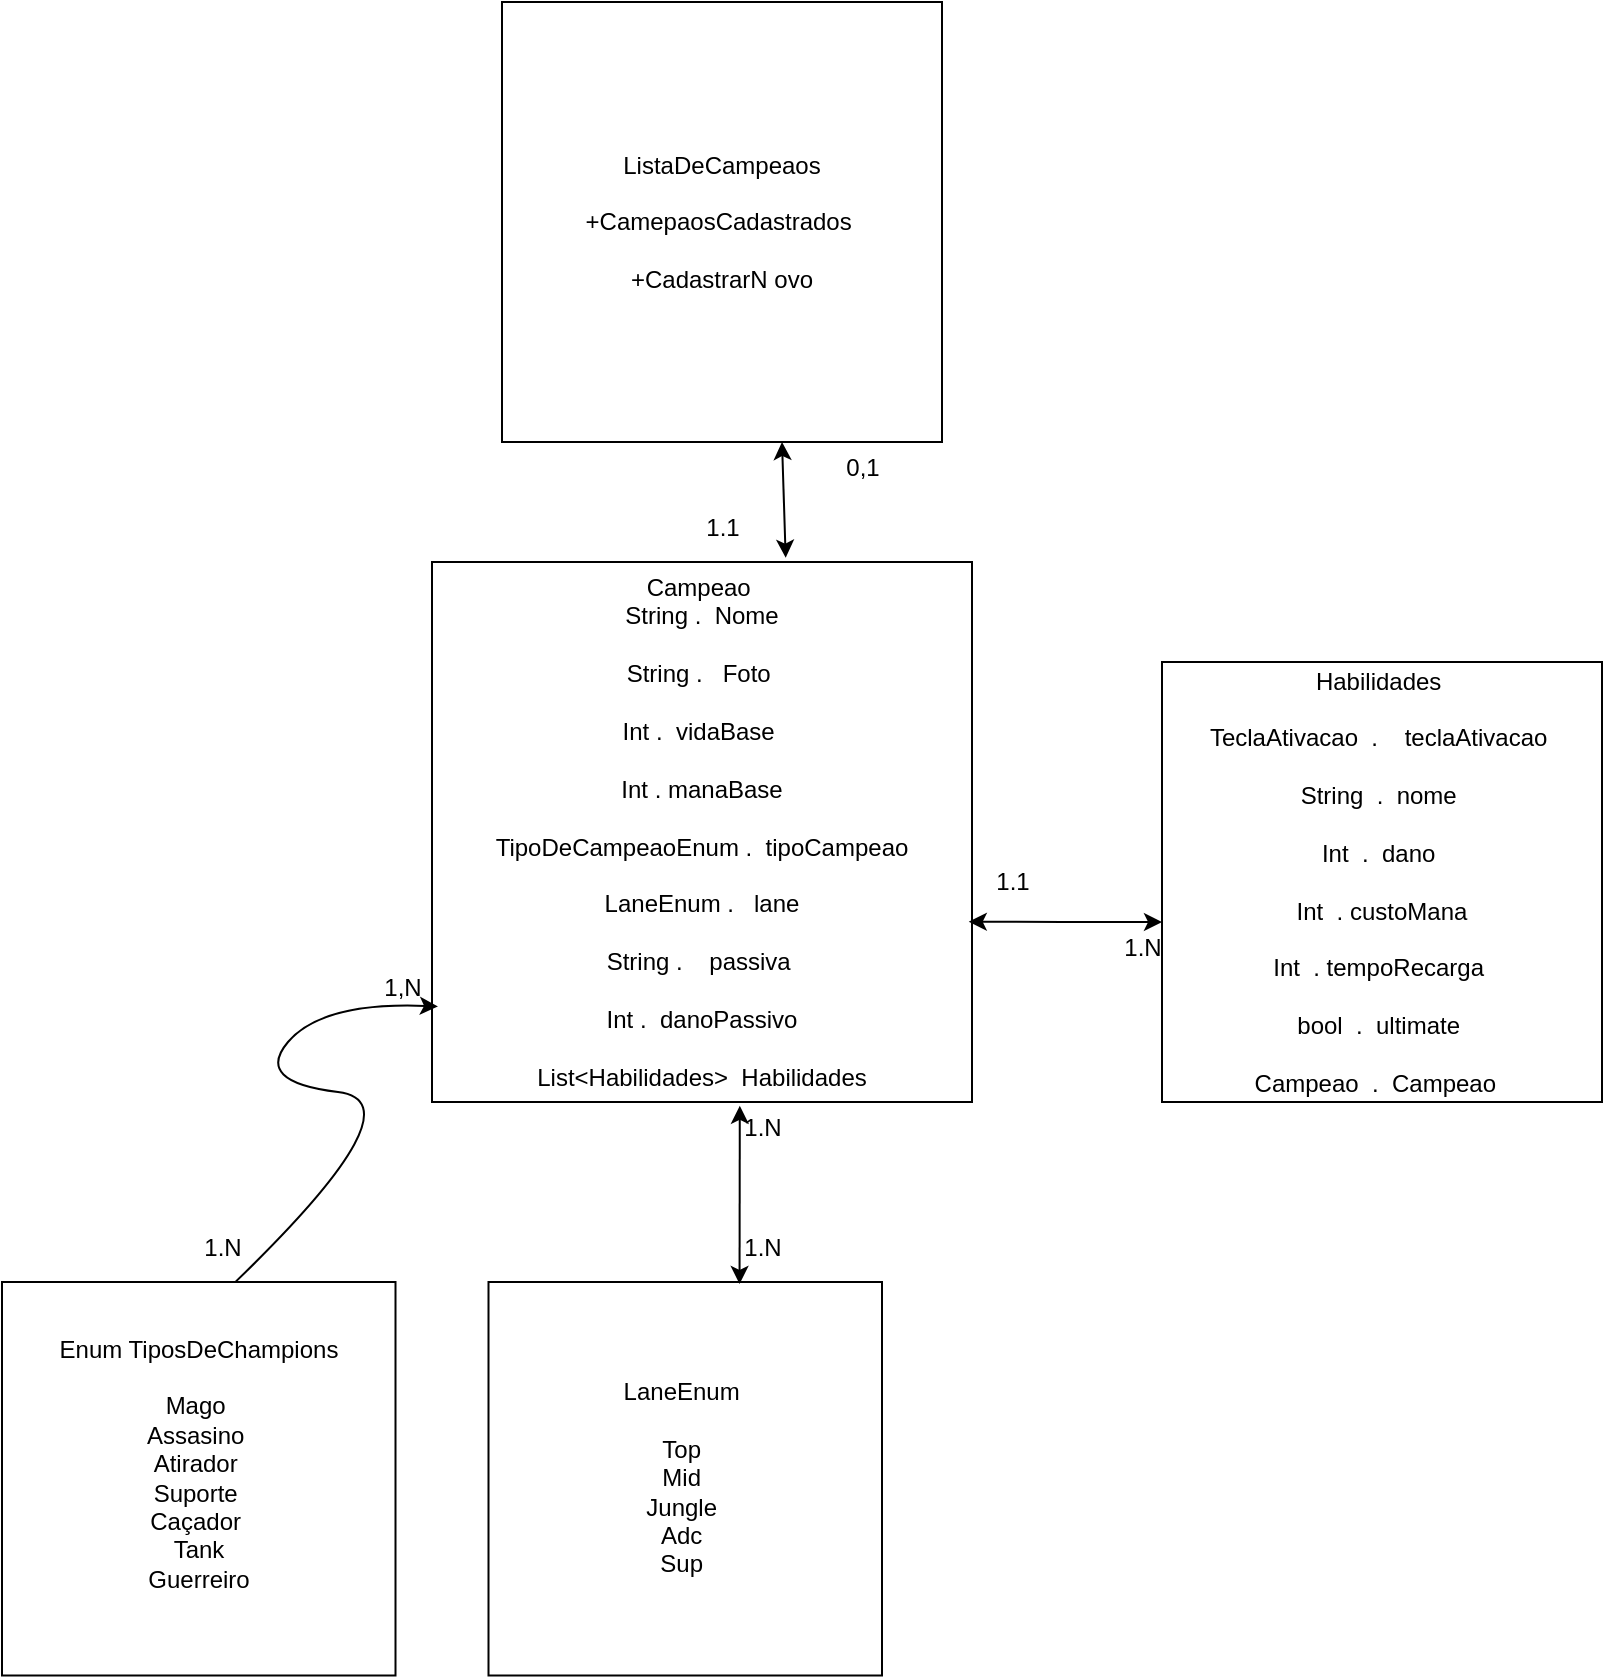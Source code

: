 <mxfile version="26.0.6" pages="2">
  <diagram name="Página-1" id="CO1qfjglEJfrbXGgm2Sr">
    <mxGraphModel dx="2410" dy="1842" grid="1" gridSize="10" guides="1" tooltips="1" connect="1" arrows="1" fold="1" page="1" pageScale="1" pageWidth="827" pageHeight="1169" math="0" shadow="0">
      <root>
        <mxCell id="0" />
        <mxCell id="1" parent="0" />
        <mxCell id="XRZ5L59FE1SAdeY0s_Vh-1" value="Habilidades&amp;nbsp;&lt;div&gt;&lt;br&gt;&lt;/div&gt;&lt;div&gt;TeclaAtivacao&amp;nbsp; .&amp;nbsp; &amp;nbsp; teclaAtivacao&amp;nbsp;&lt;/div&gt;&lt;div&gt;&lt;br&gt;&lt;/div&gt;&lt;div&gt;String&amp;nbsp; .&amp;nbsp; nome&amp;nbsp;&lt;/div&gt;&lt;div&gt;&lt;br&gt;&lt;/div&gt;&lt;div&gt;Int&amp;nbsp; .&amp;nbsp; dano&amp;nbsp;&lt;/div&gt;&lt;div&gt;&lt;br&gt;&lt;/div&gt;&lt;div&gt;Int&amp;nbsp; . custoMana&lt;/div&gt;&lt;div&gt;&lt;br&gt;&lt;/div&gt;&lt;div&gt;Int&amp;nbsp; . tempoRecarga&amp;nbsp;&lt;/div&gt;&lt;div&gt;&lt;br&gt;&lt;/div&gt;&lt;div&gt;bool&amp;nbsp; .&amp;nbsp; ultimate&amp;nbsp;&lt;/div&gt;&lt;div&gt;&lt;br&gt;&lt;/div&gt;&lt;div&gt;Campeao&amp;nbsp; .&amp;nbsp; Campeao&amp;nbsp;&amp;nbsp;&lt;/div&gt;" style="whiteSpace=wrap;html=1;aspect=fixed;rounded=0;" parent="1" vertex="1">
          <mxGeometry x="1050" y="110" width="220" height="220" as="geometry" />
        </mxCell>
        <mxCell id="XRZ5L59FE1SAdeY0s_Vh-2" value="Enum TiposDeChampions&lt;div&gt;&lt;br&gt;&lt;/div&gt;&lt;div&gt;Mago&amp;nbsp;&lt;/div&gt;&lt;div&gt;Assasino&amp;nbsp;&lt;/div&gt;&lt;div&gt;Atirador&amp;nbsp;&lt;/div&gt;&lt;div&gt;Suporte&amp;nbsp;&lt;/div&gt;&lt;div&gt;Caçador&amp;nbsp;&lt;/div&gt;&lt;div&gt;Tank&lt;/div&gt;&lt;div&gt;Guerreiro&lt;/div&gt;&lt;div&gt;&lt;br&gt;&lt;/div&gt;" style="whiteSpace=wrap;html=1;aspect=fixed;rounded=0;" parent="1" vertex="1">
          <mxGeometry x="470" y="420" width="196.75" height="196.75" as="geometry" />
        </mxCell>
        <mxCell id="XRZ5L59FE1SAdeY0s_Vh-3" value="ListaDeCampeaos&lt;div&gt;&lt;br&gt;&lt;/div&gt;&lt;div&gt;+CamepaosCadastrados&amp;nbsp;&lt;/div&gt;&lt;div&gt;&lt;br&gt;&lt;/div&gt;&lt;div&gt;+CadastrarN ovo&lt;/div&gt;" style="whiteSpace=wrap;html=1;aspect=fixed;rounded=0;" parent="1" vertex="1">
          <mxGeometry x="720" y="-220" width="220" height="220" as="geometry" />
        </mxCell>
        <mxCell id="XRZ5L59FE1SAdeY0s_Vh-13" value="LaneEnum&amp;nbsp;&lt;div&gt;&lt;br&gt;&lt;/div&gt;&lt;div&gt;Top&amp;nbsp;&lt;/div&gt;&lt;div&gt;Mid&amp;nbsp;&lt;/div&gt;&lt;div&gt;Jungle&amp;nbsp;&lt;/div&gt;&lt;div&gt;Adc&amp;nbsp;&lt;/div&gt;&lt;div&gt;Sup&amp;nbsp;&lt;/div&gt;" style="whiteSpace=wrap;html=1;aspect=fixed;rounded=0;" parent="1" vertex="1">
          <mxGeometry x="713.25" y="420" width="196.75" height="196.75" as="geometry" />
        </mxCell>
        <mxCell id="XRZ5L59FE1SAdeY0s_Vh-16" value="Campeao&amp;nbsp;&lt;div&gt;String .&amp;nbsp; Nome&lt;/div&gt;&lt;div&gt;&lt;br&gt;&lt;/div&gt;&lt;div&gt;String .&amp;nbsp; &amp;nbsp;Foto&amp;nbsp;&lt;/div&gt;&lt;div&gt;&lt;br&gt;&lt;/div&gt;&lt;div&gt;Int .&amp;nbsp; vidaBase&amp;nbsp;&lt;/div&gt;&lt;div&gt;&lt;br&gt;&lt;/div&gt;&lt;div&gt;Int . manaBase&lt;/div&gt;&lt;div&gt;&lt;br&gt;&lt;/div&gt;&lt;div&gt;TipoDeCampeaoEnum .&amp;nbsp; tipoCampeao&lt;/div&gt;&lt;div&gt;&lt;br&gt;&lt;/div&gt;&lt;div&gt;LaneEnum .&amp;nbsp; &amp;nbsp;lane&lt;/div&gt;&lt;div&gt;&lt;br&gt;&lt;/div&gt;&lt;div&gt;String .&amp;nbsp; &amp;nbsp; passiva&amp;nbsp;&lt;/div&gt;&lt;div&gt;&lt;br&gt;&lt;/div&gt;&lt;div&gt;Int .&amp;nbsp; danoPassivo&lt;/div&gt;&lt;div&gt;&lt;br&gt;&lt;/div&gt;&lt;div&gt;List&amp;lt;Habilidades&amp;gt;&amp;nbsp; Habilidades&lt;/div&gt;" style="whiteSpace=wrap;html=1;aspect=fixed;rounded=0;" parent="1" vertex="1">
          <mxGeometry x="685" y="60" width="270" height="270" as="geometry" />
        </mxCell>
        <mxCell id="9h_-kPVeKSmKtsuR4sYB-4" value="" style="endArrow=classic;startArrow=classic;html=1;rounded=0;exitX=0.638;exitY=0.005;exitDx=0;exitDy=0;exitPerimeter=0;entryX=0.57;entryY=1.007;entryDx=0;entryDy=0;entryPerimeter=0;" edge="1" parent="1" source="XRZ5L59FE1SAdeY0s_Vh-13" target="XRZ5L59FE1SAdeY0s_Vh-16">
          <mxGeometry width="50" height="50" relative="1" as="geometry">
            <mxPoint x="800" y="370" as="sourcePoint" />
            <mxPoint x="850" y="320" as="targetPoint" />
          </mxGeometry>
        </mxCell>
        <mxCell id="9h_-kPVeKSmKtsuR4sYB-5" value="" style="curved=1;endArrow=classic;html=1;rounded=0;exitX=0.592;exitY=0.001;exitDx=0;exitDy=0;exitPerimeter=0;entryX=0.011;entryY=0.823;entryDx=0;entryDy=0;entryPerimeter=0;" edge="1" parent="1" source="XRZ5L59FE1SAdeY0s_Vh-2" target="XRZ5L59FE1SAdeY0s_Vh-16">
          <mxGeometry width="50" height="50" relative="1" as="geometry">
            <mxPoint x="630" y="330" as="sourcePoint" />
            <mxPoint x="680" y="280" as="targetPoint" />
            <Array as="points">
              <mxPoint x="680" y="330" />
              <mxPoint x="596" y="320" />
              <mxPoint x="630" y="280" />
            </Array>
          </mxGeometry>
        </mxCell>
        <mxCell id="9h_-kPVeKSmKtsuR4sYB-6" value="1.N" style="text;html=1;align=center;verticalAlign=middle;resizable=0;points=[];autosize=1;strokeColor=none;fillColor=none;" vertex="1" parent="1">
          <mxGeometry x="830" y="328" width="40" height="30" as="geometry" />
        </mxCell>
        <mxCell id="9h_-kPVeKSmKtsuR4sYB-7" value="1.N" style="text;html=1;align=center;verticalAlign=middle;resizable=0;points=[];autosize=1;strokeColor=none;fillColor=none;" vertex="1" parent="1">
          <mxGeometry x="830" y="388" width="40" height="30" as="geometry" />
        </mxCell>
        <mxCell id="9h_-kPVeKSmKtsuR4sYB-8" value="1,N" style="text;html=1;align=center;verticalAlign=middle;resizable=0;points=[];autosize=1;strokeColor=none;fillColor=none;" vertex="1" parent="1">
          <mxGeometry x="650" y="258" width="40" height="30" as="geometry" />
        </mxCell>
        <mxCell id="9h_-kPVeKSmKtsuR4sYB-9" value="1.N" style="text;html=1;align=center;verticalAlign=middle;resizable=0;points=[];autosize=1;strokeColor=none;fillColor=none;" vertex="1" parent="1">
          <mxGeometry x="560" y="388" width="40" height="30" as="geometry" />
        </mxCell>
        <mxCell id="9h_-kPVeKSmKtsuR4sYB-10" value="" style="endArrow=classic;startArrow=classic;html=1;rounded=0;exitX=0.994;exitY=0.666;exitDx=0;exitDy=0;exitPerimeter=0;" edge="1" parent="1" source="XRZ5L59FE1SAdeY0s_Vh-16">
          <mxGeometry width="50" height="50" relative="1" as="geometry">
            <mxPoint x="1070" y="280" as="sourcePoint" />
            <mxPoint x="1050" y="240" as="targetPoint" />
            <Array as="points">
              <mxPoint x="1000" y="240" />
            </Array>
          </mxGeometry>
        </mxCell>
        <mxCell id="9h_-kPVeKSmKtsuR4sYB-11" value="1.1" style="text;html=1;align=center;verticalAlign=middle;resizable=0;points=[];autosize=1;strokeColor=none;fillColor=none;" vertex="1" parent="1">
          <mxGeometry x="955" y="205" width="40" height="30" as="geometry" />
        </mxCell>
        <mxCell id="9h_-kPVeKSmKtsuR4sYB-12" value="1.N" style="text;html=1;align=center;verticalAlign=middle;resizable=0;points=[];autosize=1;strokeColor=none;fillColor=none;" vertex="1" parent="1">
          <mxGeometry x="1020" y="238" width="40" height="30" as="geometry" />
        </mxCell>
        <mxCell id="9h_-kPVeKSmKtsuR4sYB-13" value="" style="endArrow=classic;startArrow=classic;html=1;rounded=0;exitX=0.655;exitY=-0.008;exitDx=0;exitDy=0;exitPerimeter=0;" edge="1" parent="1" source="XRZ5L59FE1SAdeY0s_Vh-16">
          <mxGeometry width="50" height="50" relative="1" as="geometry">
            <mxPoint x="860" y="50" as="sourcePoint" />
            <mxPoint x="860" as="targetPoint" />
          </mxGeometry>
        </mxCell>
        <mxCell id="9h_-kPVeKSmKtsuR4sYB-14" value="0,1" style="text;html=1;align=center;verticalAlign=middle;resizable=0;points=[];autosize=1;strokeColor=none;fillColor=none;" vertex="1" parent="1">
          <mxGeometry x="880" y="-2" width="40" height="30" as="geometry" />
        </mxCell>
        <mxCell id="9h_-kPVeKSmKtsuR4sYB-15" value="1.1" style="text;html=1;align=center;verticalAlign=middle;resizable=0;points=[];autosize=1;strokeColor=none;fillColor=none;" vertex="1" parent="1">
          <mxGeometry x="810" y="28" width="40" height="30" as="geometry" />
        </mxCell>
      </root>
    </mxGraphModel>
  </diagram>
  <diagram id="oWbFDWGuzRDqRWs_cRI5" name="Página-2">
    <mxGraphModel grid="1" page="1" gridSize="10" guides="1" tooltips="1" connect="1" arrows="1" fold="1" pageScale="1" pageWidth="827" pageHeight="1169" math="0" shadow="0">
      <root>
        <mxCell id="0" />
        <mxCell id="1" parent="0" />
      </root>
    </mxGraphModel>
  </diagram>
</mxfile>
